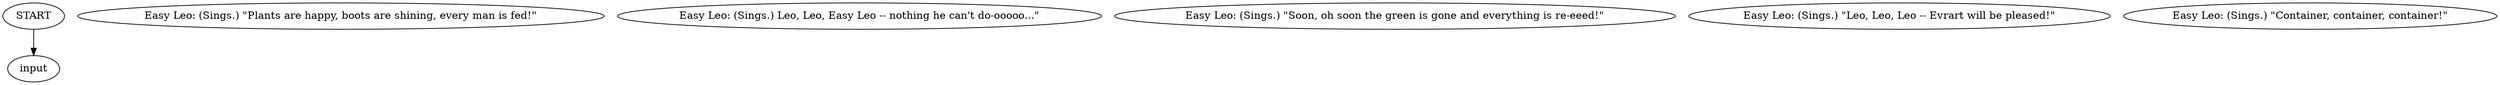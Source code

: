 # CONTAINERYARD / LEO barks
# Leo's barks
# ==================================================
digraph G {
	  0 [label="START"];
	  1 [label="input"];
	  2 [label="Easy Leo: (Sings.) \"Plants are happy, boots are shining, every man is fed!\""];
	  3 [label="Easy Leo: (Sings.) Leo, Leo, Easy Leo -- nothing he can't do-ooooo...\""];
	  4 [label="Easy Leo: (Sings.) \"Soon, oh soon the green is gone and everything is re-eeed!\""];
	  6 [label="Easy Leo: (Sings.) \"Leo, Leo, Leo -- Evrart will be pleased!\""];
	  7 [label="Easy Leo: (Sings.) \"Container, container, container!\""];
	  0 -> 1
}

